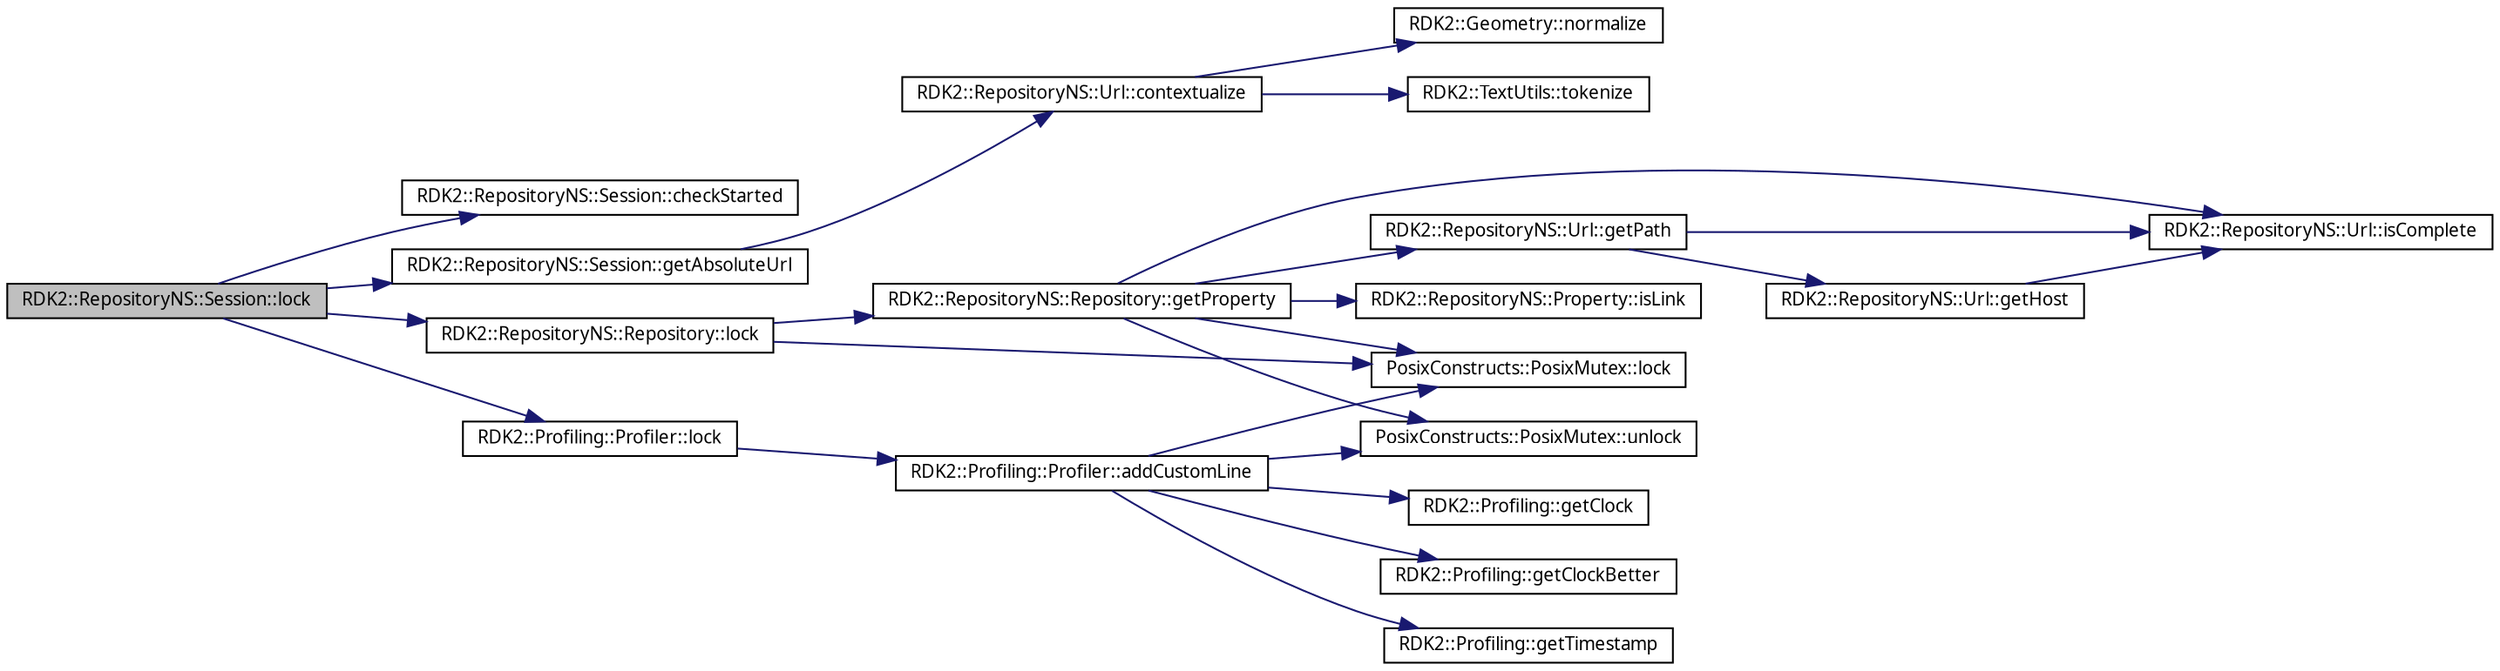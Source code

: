 digraph G
{
  edge [fontname="FreeSans.ttf",fontsize=10,labelfontname="FreeSans.ttf",labelfontsize=10];
  node [fontname="FreeSans.ttf",fontsize=10,shape=record];
  rankdir=LR;
  Node1 [label="RDK2::RepositoryNS::Session::lock",height=0.2,width=0.4,color="black", fillcolor="grey75", style="filled" fontcolor="black"];
  Node1 -> Node2 [color="midnightblue",fontsize=10,style="solid",fontname="FreeSans.ttf"];
  Node2 [label="RDK2::RepositoryNS::Session::checkStarted",height=0.2,width=0.4,color="black", fillcolor="white", style="filled",URL="$class_r_d_k2_1_1_repository_n_s_1_1_session.html#ff936230f47beed933e20e2d72252a8c"];
  Node1 -> Node3 [color="midnightblue",fontsize=10,style="solid",fontname="FreeSans.ttf"];
  Node3 [label="RDK2::RepositoryNS::Session::getAbsoluteUrl",height=0.2,width=0.4,color="black", fillcolor="white", style="filled",URL="$class_r_d_k2_1_1_repository_n_s_1_1_session.html#21a63108c47a913e2714ce2bb0195788",tooltip="Get absolute url from (possibly relative)."];
  Node3 -> Node4 [color="midnightblue",fontsize=10,style="solid",fontname="FreeSans.ttf"];
  Node4 [label="RDK2::RepositoryNS::Url::contextualize",height=0.2,width=0.4,color="black", fillcolor="white", style="filled",URL="$class_r_d_k2_1_1_repository_n_s_1_1_url.html#fb560d1f59472ca8e87f7c6e02f8adf5",tooltip="Returns the url contextualized in the."];
  Node4 -> Node5 [color="midnightblue",fontsize=10,style="solid",fontname="FreeSans.ttf"];
  Node5 [label="RDK2::Geometry::normalize",height=0.2,width=0.4,color="black", fillcolor="white", style="filled",URL="$namespace_r_d_k2_1_1_geometry.html#b20ab681f69dc7c48fcab19862a7c106",tooltip="Normalizes an array, values in."];
  Node4 -> Node6 [color="midnightblue",fontsize=10,style="solid",fontname="FreeSans.ttf"];
  Node6 [label="RDK2::TextUtils::tokenize",height=0.2,width=0.4,color="black", fillcolor="white", style="filled",URL="$namespace_r_d_k2_1_1_text_utils.html#dfdd03fa173d2c6a8142b0cf14f374ce",tooltip="Tokenizes a string."];
  Node1 -> Node7 [color="midnightblue",fontsize=10,style="solid",fontname="FreeSans.ttf"];
  Node7 [label="RDK2::RepositoryNS::Repository::lock",height=0.2,width=0.4,color="black", fillcolor="white", style="filled",URL="$class_r_d_k2_1_1_repository_n_s_1_1_repository.html#8a73935b55c13b22cd4fd8c7f9c016a0"];
  Node7 -> Node8 [color="midnightblue",fontsize=10,style="solid",fontname="FreeSans.ttf"];
  Node8 [label="RDK2::RepositoryNS::Repository::getProperty",height=0.2,width=0.4,color="black", fillcolor="white", style="filled",URL="$class_r_d_k2_1_1_repository_n_s_1_1_repository.html#f20366ba2df8ed460a799e44d504b108",tooltip="Take the address of a property."];
  Node8 -> Node9 [color="midnightblue",fontsize=10,style="solid",fontname="FreeSans.ttf"];
  Node9 [label="RDK2::RepositoryNS::Url::getPath",height=0.2,width=0.4,color="black", fillcolor="white", style="filled",URL="$class_r_d_k2_1_1_repository_n_s_1_1_url.html#1f0e7e4aa59080900c84f132c1f96c30",tooltip="If the url is complete, returns the corresponding absolute url (without the host..."];
  Node9 -> Node10 [color="midnightblue",fontsize=10,style="solid",fontname="FreeSans.ttf"];
  Node10 [label="RDK2::RepositoryNS::Url::getHost",height=0.2,width=0.4,color="black", fillcolor="white", style="filled",URL="$class_r_d_k2_1_1_repository_n_s_1_1_url.html#7675daf3393f4ad0cb25cddf336ae278",tooltip="Returns the host of the url, if it is complete; otherwise it returns &quot;&quot;..."];
  Node10 -> Node11 [color="midnightblue",fontsize=10,style="solid",fontname="FreeSans.ttf"];
  Node11 [label="RDK2::RepositoryNS::Url::isComplete",height=0.2,width=0.4,color="black", fillcolor="white", style="filled",URL="$class_r_d_k2_1_1_repository_n_s_1_1_url.html#9e90fb1eb460c600234f029ad7e09fc7",tooltip="Url is complete when it has also the host part (i.e. it begins with &quot;rdk://&quot;)..."];
  Node9 -> Node11 [color="midnightblue",fontsize=10,style="solid",fontname="FreeSans.ttf"];
  Node8 -> Node11 [color="midnightblue",fontsize=10,style="solid",fontname="FreeSans.ttf"];
  Node8 -> Node12 [color="midnightblue",fontsize=10,style="solid",fontname="FreeSans.ttf"];
  Node12 [label="RDK2::RepositoryNS::Property::isLink",height=0.2,width=0.4,color="black", fillcolor="white", style="filled",URL="$class_r_d_k2_1_1_repository_n_s_1_1_property.html#cd0dedc2d8e3c138252e4fe33846fbca"];
  Node8 -> Node13 [color="midnightblue",fontsize=10,style="solid",fontname="FreeSans.ttf"];
  Node13 [label="PosixConstructs::PosixMutex::lock",height=0.2,width=0.4,color="black", fillcolor="white", style="filled",URL="$class_posix_constructs_1_1_posix_mutex.html#45e42845140324802a68a81ec1d9ee09"];
  Node8 -> Node14 [color="midnightblue",fontsize=10,style="solid",fontname="FreeSans.ttf"];
  Node14 [label="PosixConstructs::PosixMutex::unlock",height=0.2,width=0.4,color="black", fillcolor="white", style="filled",URL="$class_posix_constructs_1_1_posix_mutex.html#f735e71d6e450bfc520527f37fab8edc"];
  Node7 -> Node13 [color="midnightblue",fontsize=10,style="solid",fontname="FreeSans.ttf"];
  Node1 -> Node15 [color="midnightblue",fontsize=10,style="solid",fontname="FreeSans.ttf"];
  Node15 [label="RDK2::Profiling::Profiler::lock",height=0.2,width=0.4,color="black", fillcolor="white", style="filled",URL="$struct_r_d_k2_1_1_profiling_1_1_profiler.html#be0897f8b3e71a3ccdc08a48bc5543b4",tooltip="Scrive un messaggio di tipo LOCK."];
  Node15 -> Node16 [color="midnightblue",fontsize=10,style="solid",fontname="FreeSans.ttf"];
  Node16 [label="RDK2::Profiling::Profiler::addCustomLine",height=0.2,width=0.4,color="black", fillcolor="white", style="filled",URL="$struct_r_d_k2_1_1_profiling_1_1_profiler.html#bcef23e98625cdf40f37037f34b9ce4c",tooltip="Scrive un messaggio custom - usato ad esempio per le code."];
  Node16 -> Node17 [color="midnightblue",fontsize=10,style="solid",fontname="FreeSans.ttf"];
  Node17 [label="RDK2::Profiling::getClock",height=0.2,width=0.4,color="black", fillcolor="white", style="filled",URL="$namespace_r_d_k2_1_1_profiling.html#64da315b6415c3b266dd5f9e31146d45"];
  Node16 -> Node18 [color="midnightblue",fontsize=10,style="solid",fontname="FreeSans.ttf"];
  Node18 [label="RDK2::Profiling::getClockBetter",height=0.2,width=0.4,color="black", fillcolor="white", style="filled",URL="$namespace_r_d_k2_1_1_profiling.html#9204d514d89077475e6cf9c6a0acf5c2"];
  Node16 -> Node19 [color="midnightblue",fontsize=10,style="solid",fontname="FreeSans.ttf"];
  Node19 [label="RDK2::Profiling::getTimestamp",height=0.2,width=0.4,color="black", fillcolor="white", style="filled",URL="$namespace_r_d_k2_1_1_profiling.html#9723b083706ab97d14982d3fffb65fb4"];
  Node16 -> Node13 [color="midnightblue",fontsize=10,style="solid",fontname="FreeSans.ttf"];
  Node16 -> Node14 [color="midnightblue",fontsize=10,style="solid",fontname="FreeSans.ttf"];
}
